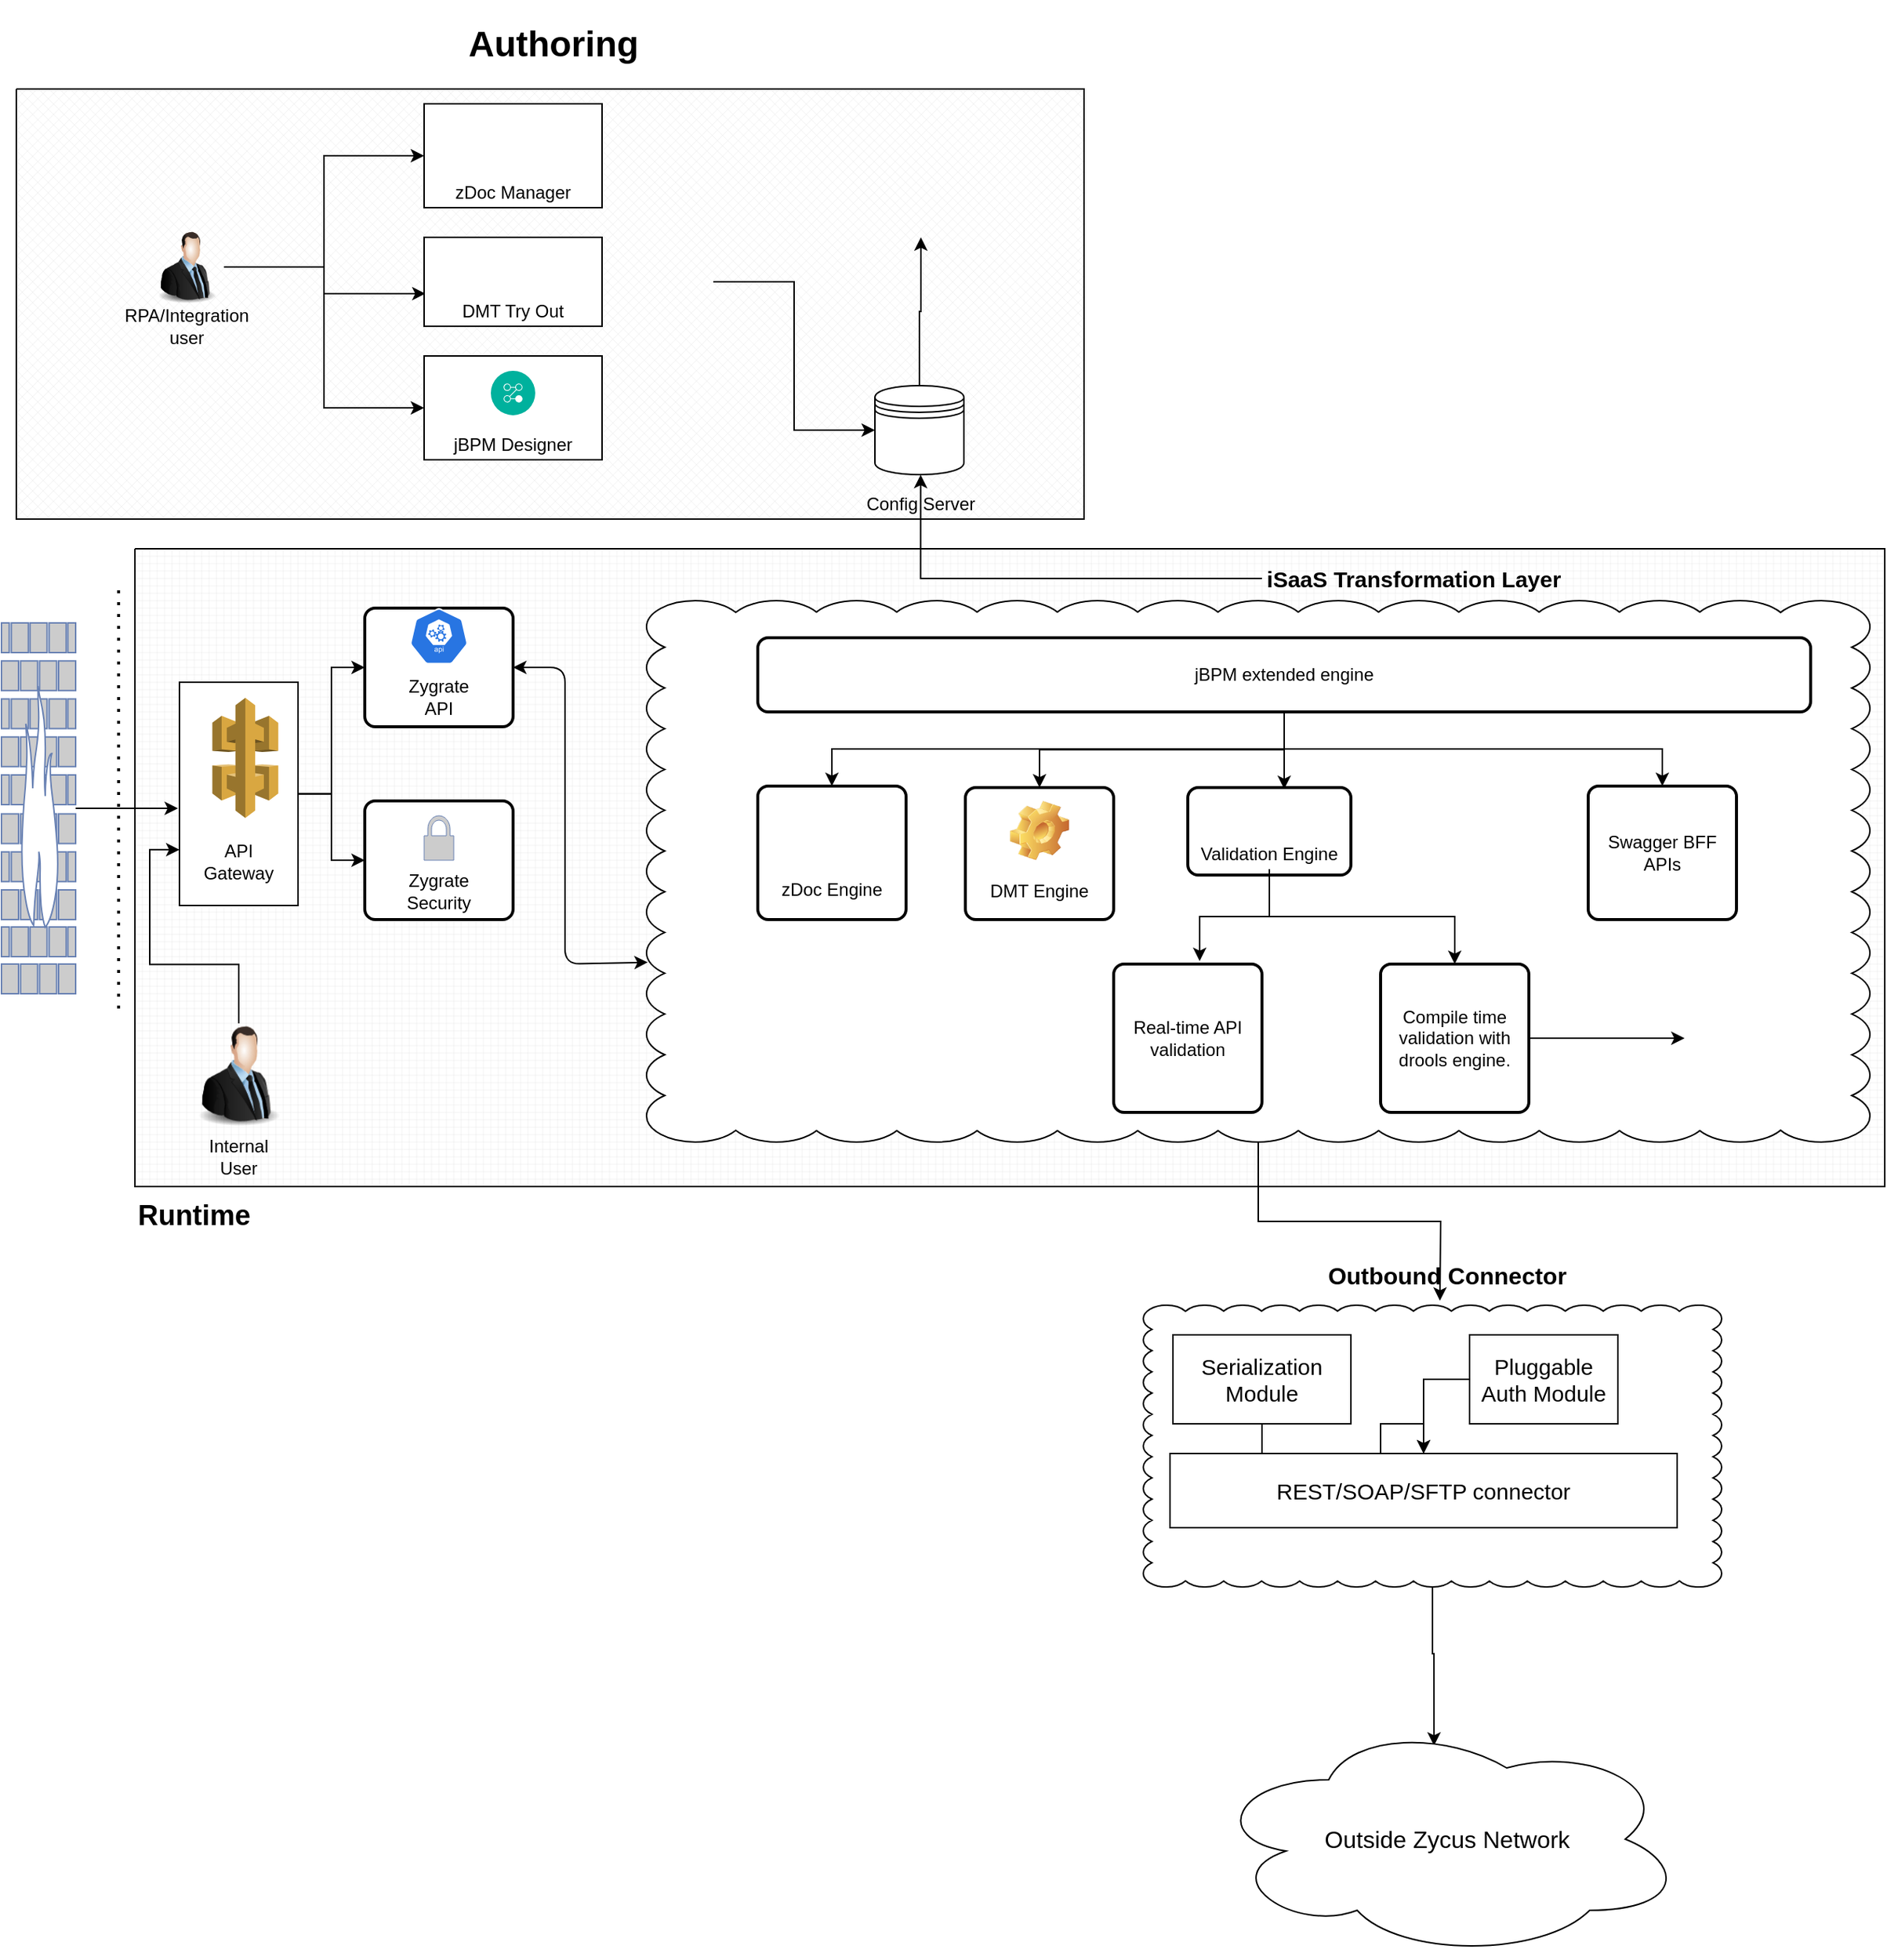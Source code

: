 <mxfile version="13.6.5" type="device"><diagram id="R2z0zRtTQERDaT6tqE-4" name="Page-1"><mxGraphModel dx="868" dy="1551" grid="1" gridSize="10" guides="1" tooltips="1" connect="1" arrows="1" fold="1" page="1" pageScale="1" pageWidth="850" pageHeight="1100" math="0" shadow="0"><root><mxCell id="0"/><mxCell id="1" parent="0"/><mxCell id="COhSeg420wHd4Og-bUiI-111" value="" style="verticalLabelPosition=bottom;verticalAlign=top;html=1;shape=mxgraph.basic.patternFillRect;fillStyle=grid;step=5;fillStrokeWidth=0.2;fillStrokeColor=#dddddd;fontSize=16;" vertex="1" parent="1"><mxGeometry x="170" y="40" width="1180" height="430" as="geometry"/></mxCell><mxCell id="COhSeg420wHd4Og-bUiI-110" style="edgeStyle=orthogonalEdgeStyle;rounded=0;orthogonalLoop=1;jettySize=auto;html=1;entryX=0.472;entryY=0.106;entryDx=0;entryDy=0;entryPerimeter=0;fontSize=16;" edge="1" parent="1" source="COhSeg420wHd4Og-bUiI-104" target="COhSeg420wHd4Og-bUiI-109"><mxGeometry relative="1" as="geometry"/></mxCell><mxCell id="COhSeg420wHd4Og-bUiI-104" value="" style="whiteSpace=wrap;html=1;shape=mxgraph.basic.cloud_rect;fontSize=15;" vertex="1" parent="1"><mxGeometry x="850" y="550" width="390" height="190" as="geometry"/></mxCell><mxCell id="COhSeg420wHd4Og-bUiI-108" style="edgeStyle=orthogonalEdgeStyle;rounded=0;orthogonalLoop=1;jettySize=auto;html=1;fontSize=16;" edge="1" parent="1" source="COhSeg420wHd4Og-bUiI-87"><mxGeometry relative="1" as="geometry"><mxPoint x="1050" y="547" as="targetPoint"/></mxGeometry></mxCell><mxCell id="COhSeg420wHd4Og-bUiI-87" value="" style="whiteSpace=wrap;html=1;shape=mxgraph.basic.cloud_rect" vertex="1" parent="1"><mxGeometry x="515" y="75" width="825" height="365" as="geometry"/></mxCell><mxCell id="COhSeg420wHd4Og-bUiI-57" value="" style="verticalLabelPosition=bottom;verticalAlign=top;html=1;shape=mxgraph.basic.patternFillRect;fillStyle=diagGrid;step=5;fillStrokeWidth=0.2;fillStrokeColor=#dddddd;" vertex="1" parent="1"><mxGeometry x="90" y="-270" width="720" height="290" as="geometry"/></mxCell><mxCell id="COhSeg420wHd4Og-bUiI-6" style="edgeStyle=orthogonalEdgeStyle;rounded=0;orthogonalLoop=1;jettySize=auto;html=1;" edge="1" parent="1" source="COhSeg420wHd4Og-bUiI-1"><mxGeometry relative="1" as="geometry"><mxPoint x="199" y="215" as="targetPoint"/></mxGeometry></mxCell><mxCell id="COhSeg420wHd4Og-bUiI-1" value="" style="fontColor=#0066CC;verticalAlign=top;verticalLabelPosition=bottom;labelPosition=center;align=center;html=1;outlineConnect=0;fillColor=#CCCCCC;strokeColor=#6881B3;gradientColor=none;gradientDirection=north;strokeWidth=2;shape=mxgraph.networks.firewall;" vertex="1" parent="1"><mxGeometry x="80" y="90" width="50" height="250" as="geometry"/></mxCell><mxCell id="COhSeg420wHd4Og-bUiI-5" value="" style="group" vertex="1" connectable="0" parent="1"><mxGeometry x="200" y="130" width="80" height="150.5" as="geometry"/></mxCell><mxCell id="COhSeg420wHd4Og-bUiI-3" value="" style="rounded=0;whiteSpace=wrap;html=1;" vertex="1" parent="COhSeg420wHd4Og-bUiI-5"><mxGeometry width="80" height="150.5" as="geometry"/></mxCell><mxCell id="COhSeg420wHd4Og-bUiI-2" value="" style="outlineConnect=0;dashed=0;verticalLabelPosition=bottom;verticalAlign=top;align=center;html=1;shape=mxgraph.aws3.api_gateway;fillColor=#D9A741;gradientColor=none;" vertex="1" parent="COhSeg420wHd4Og-bUiI-5"><mxGeometry x="22.222" y="10.5" width="44.444" height="81" as="geometry"/></mxCell><mxCell id="COhSeg420wHd4Og-bUiI-4" value="API Gateway" style="text;html=1;strokeColor=none;fillColor=none;align=center;verticalAlign=middle;whiteSpace=wrap;rounded=0;" vertex="1" parent="COhSeg420wHd4Og-bUiI-5"><mxGeometry x="22.222" y="110.5" width="35.556" height="20" as="geometry"/></mxCell><mxCell id="COhSeg420wHd4Og-bUiI-10" style="edgeStyle=orthogonalEdgeStyle;rounded=0;orthogonalLoop=1;jettySize=auto;html=1;entryX=0;entryY=0.5;entryDx=0;entryDy=0;" edge="1" parent="1" source="COhSeg420wHd4Og-bUiI-3" target="COhSeg420wHd4Og-bUiI-8"><mxGeometry relative="1" as="geometry"/></mxCell><mxCell id="COhSeg420wHd4Og-bUiI-15" style="edgeStyle=orthogonalEdgeStyle;rounded=0;orthogonalLoop=1;jettySize=auto;html=1;entryX=0;entryY=0.5;entryDx=0;entryDy=0;" edge="1" parent="1" source="COhSeg420wHd4Og-bUiI-3" target="COhSeg420wHd4Og-bUiI-7"><mxGeometry relative="1" as="geometry"/></mxCell><mxCell id="COhSeg420wHd4Og-bUiI-17" value="Internal User" style="text;html=1;strokeColor=none;fillColor=none;align=center;verticalAlign=middle;whiteSpace=wrap;rounded=0;" vertex="1" parent="1"><mxGeometry x="220" y="440" width="40" height="20" as="geometry"/></mxCell><mxCell id="COhSeg420wHd4Og-bUiI-21" style="edgeStyle=orthogonalEdgeStyle;rounded=0;orthogonalLoop=1;jettySize=auto;html=1;entryX=0;entryY=0.75;entryDx=0;entryDy=0;" edge="1" parent="1" source="COhSeg420wHd4Og-bUiI-20" target="COhSeg420wHd4Og-bUiI-3"><mxGeometry relative="1" as="geometry"/></mxCell><mxCell id="COhSeg420wHd4Og-bUiI-20" value="" style="image;html=1;image=img/lib/clip_art/people/Suit_Man_128x128.png" vertex="1" parent="1"><mxGeometry x="200" y="360" width="80" height="70" as="geometry"/></mxCell><mxCell id="COhSeg420wHd4Og-bUiI-46" style="edgeStyle=orthogonalEdgeStyle;rounded=0;orthogonalLoop=1;jettySize=auto;html=1;entryX=0;entryY=0.5;entryDx=0;entryDy=0;" edge="1" parent="1" source="COhSeg420wHd4Og-bUiI-22" target="COhSeg420wHd4Og-bUiI-30"><mxGeometry relative="1" as="geometry"/></mxCell><mxCell id="COhSeg420wHd4Og-bUiI-47" style="edgeStyle=orthogonalEdgeStyle;rounded=0;orthogonalLoop=1;jettySize=auto;html=1;entryX=0.008;entryY=0.633;entryDx=0;entryDy=0;entryPerimeter=0;" edge="1" parent="1" source="COhSeg420wHd4Og-bUiI-22" target="COhSeg420wHd4Og-bUiI-42"><mxGeometry relative="1" as="geometry"/></mxCell><mxCell id="COhSeg420wHd4Og-bUiI-48" style="edgeStyle=orthogonalEdgeStyle;rounded=0;orthogonalLoop=1;jettySize=auto;html=1;entryX=0;entryY=0.5;entryDx=0;entryDy=0;" edge="1" parent="1" source="COhSeg420wHd4Og-bUiI-22" target="COhSeg420wHd4Og-bUiI-31"><mxGeometry relative="1" as="geometry"/></mxCell><mxCell id="COhSeg420wHd4Og-bUiI-22" value="" style="image;html=1;image=img/lib/clip_art/people/Suit_Man_128x128.png" vertex="1" parent="1"><mxGeometry x="180" y="-190" width="50" height="80" as="geometry"/></mxCell><mxCell id="COhSeg420wHd4Og-bUiI-25" value="" style="group" vertex="1" connectable="0" parent="1"><mxGeometry x="325" y="210" width="100" height="80" as="geometry"/></mxCell><mxCell id="COhSeg420wHd4Og-bUiI-8" value="" style="rounded=1;whiteSpace=wrap;html=1;absoluteArcSize=1;arcSize=14;strokeWidth=2;" vertex="1" parent="COhSeg420wHd4Og-bUiI-25"><mxGeometry width="100" height="80" as="geometry"/></mxCell><mxCell id="COhSeg420wHd4Og-bUiI-23" value="" style="fontColor=#0066CC;verticalAlign=top;verticalLabelPosition=bottom;labelPosition=center;align=center;html=1;outlineConnect=0;fillColor=#CCCCCC;strokeColor=#6881B3;gradientColor=none;gradientDirection=north;strokeWidth=2;shape=mxgraph.networks.secured;" vertex="1" parent="COhSeg420wHd4Og-bUiI-25"><mxGeometry x="40" y="10" width="20" height="30" as="geometry"/></mxCell><mxCell id="COhSeg420wHd4Og-bUiI-24" value="Zygrate Security" style="text;html=1;strokeColor=none;fillColor=none;align=center;verticalAlign=middle;whiteSpace=wrap;rounded=0;" vertex="1" parent="COhSeg420wHd4Og-bUiI-25"><mxGeometry x="30" y="51" width="40" height="20" as="geometry"/></mxCell><mxCell id="COhSeg420wHd4Og-bUiI-29" value="" style="group" vertex="1" connectable="0" parent="1"><mxGeometry x="325" y="80" width="100" height="80" as="geometry"/></mxCell><mxCell id="COhSeg420wHd4Og-bUiI-7" value="" style="rounded=1;whiteSpace=wrap;html=1;absoluteArcSize=1;arcSize=14;strokeWidth=2;" vertex="1" parent="COhSeg420wHd4Og-bUiI-29"><mxGeometry width="100" height="80" as="geometry"/></mxCell><mxCell id="COhSeg420wHd4Og-bUiI-27" value="" style="html=1;dashed=0;whitespace=wrap;fillColor=#2875E2;strokeColor=#ffffff;points=[[0.005,0.63,0],[0.1,0.2,0],[0.9,0.2,0],[0.5,0,0],[0.995,0.63,0],[0.72,0.99,0],[0.5,1,0],[0.28,0.99,0]];shape=mxgraph.kubernetes.icon;prIcon=api" vertex="1" parent="COhSeg420wHd4Og-bUiI-29"><mxGeometry x="25" width="50" height="38" as="geometry"/></mxCell><mxCell id="COhSeg420wHd4Og-bUiI-28" value="Zygrate API" style="text;html=1;strokeColor=none;fillColor=none;align=center;verticalAlign=middle;whiteSpace=wrap;rounded=0;" vertex="1" parent="COhSeg420wHd4Og-bUiI-29"><mxGeometry x="30" y="50" width="40" height="20" as="geometry"/></mxCell><mxCell id="COhSeg420wHd4Og-bUiI-34" value="" style="group" vertex="1" connectable="0" parent="1"><mxGeometry x="365" y="-260" width="120" height="70" as="geometry"/></mxCell><mxCell id="COhSeg420wHd4Og-bUiI-30" value="" style="rounded=0;whiteSpace=wrap;html=1;" vertex="1" parent="COhSeg420wHd4Og-bUiI-34"><mxGeometry width="120" height="70" as="geometry"/></mxCell><mxCell id="COhSeg420wHd4Og-bUiI-32" value="" style="shape=image;html=1;verticalAlign=top;verticalLabelPosition=bottom;labelBackgroundColor=#ffffff;imageAspect=0;aspect=fixed;image=https://cdn4.iconfinder.com/data/icons/glyphs/24/icons_new-128.png" vertex="1" parent="COhSeg420wHd4Og-bUiI-34"><mxGeometry x="43" y="10" width="34" height="34" as="geometry"/></mxCell><mxCell id="COhSeg420wHd4Og-bUiI-33" value="zDoc Manager" style="text;html=1;strokeColor=none;fillColor=none;align=center;verticalAlign=middle;whiteSpace=wrap;rounded=0;" vertex="1" parent="COhSeg420wHd4Og-bUiI-34"><mxGeometry x="15" y="50" width="90" height="20" as="geometry"/></mxCell><mxCell id="COhSeg420wHd4Og-bUiI-38" value="" style="group" vertex="1" connectable="0" parent="1"><mxGeometry x="365" y="-130" width="120" height="70" as="geometry"/></mxCell><mxCell id="COhSeg420wHd4Og-bUiI-41" value="" style="group" vertex="1" connectable="0" parent="COhSeg420wHd4Og-bUiI-38"><mxGeometry y="40" width="120" height="70" as="geometry"/></mxCell><mxCell id="COhSeg420wHd4Og-bUiI-31" value="" style="rounded=0;whiteSpace=wrap;html=1;" vertex="1" parent="COhSeg420wHd4Og-bUiI-41"><mxGeometry width="120" height="70" as="geometry"/></mxCell><mxCell id="COhSeg420wHd4Og-bUiI-35" value="" style="aspect=fixed;perimeter=ellipsePerimeter;html=1;align=center;shadow=0;dashed=0;fontColor=#4277BB;labelBackgroundColor=#ffffff;fontSize=12;spacingTop=3;image;image=img/lib/ibm/management/process_management.svg;" vertex="1" parent="COhSeg420wHd4Og-bUiI-41"><mxGeometry x="45" y="10" width="30" height="30" as="geometry"/></mxCell><mxCell id="COhSeg420wHd4Og-bUiI-36" value="jBPM Designer" style="text;html=1;strokeColor=none;fillColor=none;align=center;verticalAlign=middle;whiteSpace=wrap;rounded=0;" vertex="1" parent="COhSeg420wHd4Og-bUiI-41"><mxGeometry x="15" y="50" width="90" height="20" as="geometry"/></mxCell><mxCell id="COhSeg420wHd4Og-bUiI-42" value="" style="rounded=0;whiteSpace=wrap;html=1;" vertex="1" parent="1"><mxGeometry x="365" y="-170" width="120" height="60" as="geometry"/></mxCell><mxCell id="COhSeg420wHd4Og-bUiI-43" value="" style="shape=image;html=1;verticalAlign=top;verticalLabelPosition=bottom;labelBackgroundColor=#ffffff;imageAspect=0;aspect=fixed;image=https://cdn2.iconfinder.com/data/icons/elasto-online-store/26/00-ELASTOFONT-STORE-READY_compare-128.png" vertex="1" parent="1"><mxGeometry x="410" y="-165" width="30" height="30" as="geometry"/></mxCell><mxCell id="COhSeg420wHd4Og-bUiI-44" value="DMT Try Out" style="text;html=1;strokeColor=none;fillColor=none;align=center;verticalAlign=middle;whiteSpace=wrap;rounded=0;" vertex="1" parent="1"><mxGeometry x="375" y="-130" width="100" height="20" as="geometry"/></mxCell><mxCell id="COhSeg420wHd4Og-bUiI-45" value="RPA/Integration user" style="text;html=1;strokeColor=none;fillColor=none;align=center;verticalAlign=middle;whiteSpace=wrap;rounded=0;" vertex="1" parent="1"><mxGeometry x="185" y="-120" width="40" height="20" as="geometry"/></mxCell><mxCell id="COhSeg420wHd4Og-bUiI-49" value="" style="shape=datastore;whiteSpace=wrap;html=1;" vertex="1" parent="1"><mxGeometry x="669" y="-70" width="60" height="60" as="geometry"/></mxCell><mxCell id="COhSeg420wHd4Og-bUiI-52" style="edgeStyle=orthogonalEdgeStyle;rounded=0;orthogonalLoop=1;jettySize=auto;html=1;entryX=0;entryY=0.5;entryDx=0;entryDy=0;" edge="1" parent="1" source="COhSeg420wHd4Og-bUiI-50" target="COhSeg420wHd4Og-bUiI-49"><mxGeometry relative="1" as="geometry"/></mxCell><mxCell id="COhSeg420wHd4Og-bUiI-50" value="" style="shape=image;html=1;verticalAlign=top;verticalLabelPosition=bottom;labelBackgroundColor=#ffffff;imageAspect=0;image=https://cdn4.iconfinder.com/data/icons/developer-set-3/128/sc2-128.png" vertex="1" parent="1"><mxGeometry x="470" y="-250" width="90" height="220" as="geometry"/></mxCell><mxCell id="COhSeg420wHd4Og-bUiI-53" value="Config Server" style="text;html=1;strokeColor=none;fillColor=none;align=center;verticalAlign=middle;whiteSpace=wrap;rounded=0;" vertex="1" parent="1"><mxGeometry x="660" width="80" height="20" as="geometry"/></mxCell><mxCell id="COhSeg420wHd4Og-bUiI-59" value="&lt;h1&gt;Authoring&lt;/h1&gt;&lt;p&gt;&lt;br&gt;&lt;/p&gt;" style="text;html=1;strokeColor=none;fillColor=none;spacing=5;spacingTop=-20;whiteSpace=wrap;overflow=hidden;rounded=0;" vertex="1" parent="1"><mxGeometry x="390" y="-320" width="125" height="45" as="geometry"/></mxCell><mxCell id="COhSeg420wHd4Og-bUiI-54" value="" style="shape=image;html=1;verticalAlign=top;verticalLabelPosition=bottom;labelBackgroundColor=#ffffff;imageAspect=0;aspect=fixed;image=https://cdn0.iconfinder.com/data/icons/social-network-9/50/29-128.png" vertex="1" parent="1"><mxGeometry x="671" y="-228" width="58" height="58" as="geometry"/></mxCell><mxCell id="COhSeg420wHd4Og-bUiI-60" style="edgeStyle=orthogonalEdgeStyle;rounded=0;orthogonalLoop=1;jettySize=auto;html=1;" edge="1" parent="1" source="COhSeg420wHd4Og-bUiI-49" target="COhSeg420wHd4Og-bUiI-54"><mxGeometry relative="1" as="geometry"><mxPoint x="700" y="-60" as="sourcePoint"/><mxPoint x="700" y="-240" as="targetPoint"/></mxGeometry></mxCell><mxCell id="COhSeg420wHd4Og-bUiI-83" style="edgeStyle=orthogonalEdgeStyle;rounded=0;orthogonalLoop=1;jettySize=auto;html=1;entryX=0.5;entryY=0;entryDx=0;entryDy=0;" edge="1" parent="1" source="COhSeg420wHd4Og-bUiI-61" target="COhSeg420wHd4Og-bUiI-62"><mxGeometry relative="1" as="geometry"/></mxCell><mxCell id="COhSeg420wHd4Og-bUiI-84" style="edgeStyle=orthogonalEdgeStyle;rounded=0;orthogonalLoop=1;jettySize=auto;html=1;entryX=0.5;entryY=0;entryDx=0;entryDy=0;" edge="1" parent="1" source="COhSeg420wHd4Og-bUiI-61" target="COhSeg420wHd4Og-bUiI-63"><mxGeometry relative="1" as="geometry"/></mxCell><mxCell id="COhSeg420wHd4Og-bUiI-85" style="edgeStyle=orthogonalEdgeStyle;rounded=0;orthogonalLoop=1;jettySize=auto;html=1;entryX=0.591;entryY=0.017;entryDx=0;entryDy=0;entryPerimeter=0;" edge="1" parent="1" source="COhSeg420wHd4Og-bUiI-61" target="COhSeg420wHd4Og-bUiI-64"><mxGeometry relative="1" as="geometry"/></mxCell><mxCell id="COhSeg420wHd4Og-bUiI-86" style="edgeStyle=orthogonalEdgeStyle;rounded=0;orthogonalLoop=1;jettySize=auto;html=1;" edge="1" parent="1" source="COhSeg420wHd4Og-bUiI-61" target="COhSeg420wHd4Og-bUiI-82"><mxGeometry relative="1" as="geometry"/></mxCell><mxCell id="COhSeg420wHd4Og-bUiI-61" value="jBPM extended engine" style="rounded=1;whiteSpace=wrap;html=1;absoluteArcSize=1;arcSize=14;strokeWidth=2;" vertex="1" parent="1"><mxGeometry x="590" y="100" width="710" height="50" as="geometry"/></mxCell><mxCell id="COhSeg420wHd4Og-bUiI-63" value="" style="rounded=1;whiteSpace=wrap;html=1;absoluteArcSize=1;arcSize=14;strokeWidth=2;" vertex="1" parent="1"><mxGeometry x="730" y="201" width="100" height="89" as="geometry"/></mxCell><mxCell id="COhSeg420wHd4Og-bUiI-64" value="" style="rounded=1;whiteSpace=wrap;html=1;absoluteArcSize=1;arcSize=14;strokeWidth=2;" vertex="1" parent="1"><mxGeometry x="880" y="201" width="110" height="59" as="geometry"/></mxCell><mxCell id="COhSeg420wHd4Og-bUiI-71" value="" style="shape=image;html=1;verticalLabelPosition=bottom;verticalAlign=top;imageAspect=0;image=img/clipart/Gear_128x128.png" vertex="1" parent="1"><mxGeometry x="760" y="210" width="40" height="40" as="geometry"/></mxCell><mxCell id="COhSeg420wHd4Og-bUiI-72" value="DMT Engine" style="text;html=1;strokeColor=none;fillColor=none;align=center;verticalAlign=middle;whiteSpace=wrap;rounded=0;" vertex="1" parent="1"><mxGeometry x="745" y="260.5" width="70" height="20" as="geometry"/></mxCell><mxCell id="COhSeg420wHd4Og-bUiI-73" value="" style="shape=image;html=1;verticalAlign=top;verticalLabelPosition=bottom;labelBackgroundColor=#ffffff;imageAspect=0;aspect=fixed;image=https://cdn2.iconfinder.com/data/icons/icojoy/shadow/standart/gif/24x24/001_18.gif" vertex="1" parent="1"><mxGeometry x="923" y="210" width="24" height="24" as="geometry"/></mxCell><mxCell id="COhSeg420wHd4Og-bUiI-79" style="edgeStyle=orthogonalEdgeStyle;rounded=0;orthogonalLoop=1;jettySize=auto;html=1;entryX=0.58;entryY=-0.02;entryDx=0;entryDy=0;entryPerimeter=0;" edge="1" parent="1" source="COhSeg420wHd4Og-bUiI-74" target="COhSeg420wHd4Og-bUiI-75"><mxGeometry relative="1" as="geometry"/></mxCell><mxCell id="COhSeg420wHd4Og-bUiI-80" style="edgeStyle=orthogonalEdgeStyle;rounded=0;orthogonalLoop=1;jettySize=auto;html=1;exitX=0.5;exitY=1;exitDx=0;exitDy=0;entryX=0.5;entryY=0;entryDx=0;entryDy=0;" edge="1" parent="1" source="COhSeg420wHd4Og-bUiI-74" target="COhSeg420wHd4Og-bUiI-76"><mxGeometry relative="1" as="geometry"/></mxCell><mxCell id="COhSeg420wHd4Og-bUiI-74" value="Validation Engine" style="text;html=1;strokeColor=none;fillColor=none;align=center;verticalAlign=middle;whiteSpace=wrap;rounded=0;" vertex="1" parent="1"><mxGeometry x="880" y="236" width="110" height="20" as="geometry"/></mxCell><mxCell id="COhSeg420wHd4Og-bUiI-75" value="Real-time API validation" style="rounded=1;whiteSpace=wrap;html=1;absoluteArcSize=1;arcSize=14;strokeWidth=2;" vertex="1" parent="1"><mxGeometry x="830" y="320" width="100" height="100" as="geometry"/></mxCell><mxCell id="COhSeg420wHd4Og-bUiI-78" style="edgeStyle=orthogonalEdgeStyle;rounded=0;orthogonalLoop=1;jettySize=auto;html=1;entryX=0;entryY=0.5;entryDx=0;entryDy=0;" edge="1" parent="1" source="COhSeg420wHd4Og-bUiI-76" target="COhSeg420wHd4Og-bUiI-77"><mxGeometry relative="1" as="geometry"/></mxCell><mxCell id="COhSeg420wHd4Og-bUiI-76" value="Compile time validation with drools engine." style="rounded=1;whiteSpace=wrap;html=1;absoluteArcSize=1;arcSize=14;strokeWidth=2;" vertex="1" parent="1"><mxGeometry x="1010" y="320" width="100" height="100" as="geometry"/></mxCell><mxCell id="COhSeg420wHd4Og-bUiI-77" value="" style="shape=image;html=1;verticalAlign=top;verticalLabelPosition=bottom;labelBackgroundColor=#ffffff;imageAspect=0;aspect=fixed;image=https://cdn0.iconfinder.com/data/icons/social-network-9/50/29-128.png" vertex="1" parent="1"><mxGeometry x="1215" y="340" width="60" height="60" as="geometry"/></mxCell><mxCell id="COhSeg420wHd4Og-bUiI-81" value="" style="group" vertex="1" connectable="0" parent="1"><mxGeometry x="590" y="200" width="100" height="90" as="geometry"/></mxCell><mxCell id="COhSeg420wHd4Og-bUiI-62" value="" style="rounded=1;whiteSpace=wrap;html=1;absoluteArcSize=1;arcSize=14;strokeWidth=2;" vertex="1" parent="COhSeg420wHd4Og-bUiI-81"><mxGeometry width="100" height="90" as="geometry"/></mxCell><mxCell id="COhSeg420wHd4Og-bUiI-69" value="" style="shape=image;html=1;verticalAlign=top;verticalLabelPosition=bottom;labelBackgroundColor=#ffffff;imageAspect=0;aspect=fixed;image=https://cdn4.iconfinder.com/data/icons/glyphs/24/icons_new-128.png" vertex="1" parent="COhSeg420wHd4Og-bUiI-81"><mxGeometry x="27" y="10" width="43" height="43" as="geometry"/></mxCell><mxCell id="COhSeg420wHd4Og-bUiI-70" value="zDoc Engine" style="text;html=1;strokeColor=none;fillColor=none;align=center;verticalAlign=middle;whiteSpace=wrap;rounded=0;" vertex="1" parent="COhSeg420wHd4Og-bUiI-81"><mxGeometry x="10" y="60" width="80" height="20" as="geometry"/></mxCell><mxCell id="COhSeg420wHd4Og-bUiI-82" value="Swagger BFF APIs" style="rounded=1;whiteSpace=wrap;html=1;absoluteArcSize=1;arcSize=14;strokeWidth=2;" vertex="1" parent="1"><mxGeometry x="1150" y="200" width="100" height="90" as="geometry"/></mxCell><mxCell id="COhSeg420wHd4Og-bUiI-91" style="edgeStyle=orthogonalEdgeStyle;rounded=0;orthogonalLoop=1;jettySize=auto;html=1;entryX=0.847;entryY=0.897;entryDx=0;entryDy=0;entryPerimeter=0;fontSize=15;" edge="1" parent="1" source="COhSeg420wHd4Og-bUiI-90" target="COhSeg420wHd4Og-bUiI-57"><mxGeometry relative="1" as="geometry"/></mxCell><mxCell id="COhSeg420wHd4Og-bUiI-90" value="iSaaS Transformation Layer" style="text;html=1;strokeColor=none;fillColor=none;align=center;verticalAlign=middle;whiteSpace=wrap;rounded=0;fontSize=15;fontStyle=1" vertex="1" parent="1"><mxGeometry x="930" y="50" width="205" height="20" as="geometry"/></mxCell><mxCell id="COhSeg420wHd4Og-bUiI-93" value="" style="endArrow=classic;startArrow=classic;html=1;fontSize=15;entryX=0.001;entryY=0.668;entryDx=0;entryDy=0;entryPerimeter=0;exitX=1;exitY=0.5;exitDx=0;exitDy=0;" edge="1" parent="1" source="COhSeg420wHd4Og-bUiI-7" target="COhSeg420wHd4Og-bUiI-87"><mxGeometry width="50" height="50" relative="1" as="geometry"><mxPoint x="420" y="160" as="sourcePoint"/><mxPoint x="470" y="110" as="targetPoint"/><Array as="points"><mxPoint x="460" y="120"/><mxPoint x="460" y="320"/></Array></mxGeometry></mxCell><mxCell id="COhSeg420wHd4Og-bUiI-94" value="" style="endArrow=none;dashed=1;html=1;dashPattern=1 3;strokeWidth=2;fontSize=15;" edge="1" parent="1"><mxGeometry width="50" height="50" relative="1" as="geometry"><mxPoint x="159" y="350" as="sourcePoint"/><mxPoint x="159" y="65" as="targetPoint"/></mxGeometry></mxCell><mxCell id="COhSeg420wHd4Og-bUiI-105" style="edgeStyle=orthogonalEdgeStyle;rounded=0;orthogonalLoop=1;jettySize=auto;html=1;fontSize=15;" edge="1" parent="1" source="COhSeg420wHd4Og-bUiI-97" target="COhSeg420wHd4Og-bUiI-99"><mxGeometry relative="1" as="geometry"/></mxCell><mxCell id="COhSeg420wHd4Og-bUiI-97" value="Serialization Module" style="rounded=0;whiteSpace=wrap;html=1;fontSize=15;" vertex="1" parent="1"><mxGeometry x="870" y="570" width="120" height="60" as="geometry"/></mxCell><mxCell id="COhSeg420wHd4Og-bUiI-106" style="edgeStyle=orthogonalEdgeStyle;rounded=0;orthogonalLoop=1;jettySize=auto;html=1;exitX=0;exitY=0.5;exitDx=0;exitDy=0;fontSize=15;" edge="1" parent="1" source="COhSeg420wHd4Og-bUiI-98" target="COhSeg420wHd4Og-bUiI-99"><mxGeometry relative="1" as="geometry"/></mxCell><mxCell id="COhSeg420wHd4Og-bUiI-98" value="Pluggable Auth Module" style="html=1;dashed=0;whitespace=wrap;fontSize=15;whiteSpace=wrap;" vertex="1" parent="1"><mxGeometry x="1070" y="570" width="100" height="60" as="geometry"/></mxCell><mxCell id="COhSeg420wHd4Og-bUiI-99" value="REST/SOAP/SFTP connector" style="rounded=0;whiteSpace=wrap;html=1;fontSize=15;" vertex="1" parent="1"><mxGeometry x="868" y="650" width="342" height="50" as="geometry"/></mxCell><mxCell id="COhSeg420wHd4Og-bUiI-107" value="Outbound Connector" style="text;html=1;strokeColor=none;fillColor=none;align=center;verticalAlign=middle;whiteSpace=wrap;rounded=0;fontSize=16;fontStyle=1" vertex="1" parent="1"><mxGeometry x="960" y="520" width="190" height="20" as="geometry"/></mxCell><mxCell id="COhSeg420wHd4Og-bUiI-109" value="Outside Zycus Network" style="ellipse;shape=cloud;whiteSpace=wrap;html=1;fontSize=16;" vertex="1" parent="1"><mxGeometry x="895" y="830" width="320" height="160" as="geometry"/></mxCell><mxCell id="COhSeg420wHd4Og-bUiI-113" value="&lt;b&gt;&lt;font style=&quot;font-size: 19px&quot;&gt;Runtime&lt;/font&gt;&lt;/b&gt;" style="text;html=1;strokeColor=none;fillColor=none;align=center;verticalAlign=middle;whiteSpace=wrap;rounded=0;fontSize=16;" vertex="1" parent="1"><mxGeometry x="190" y="480" width="40" height="20" as="geometry"/></mxCell></root></mxGraphModel></diagram></mxfile>
